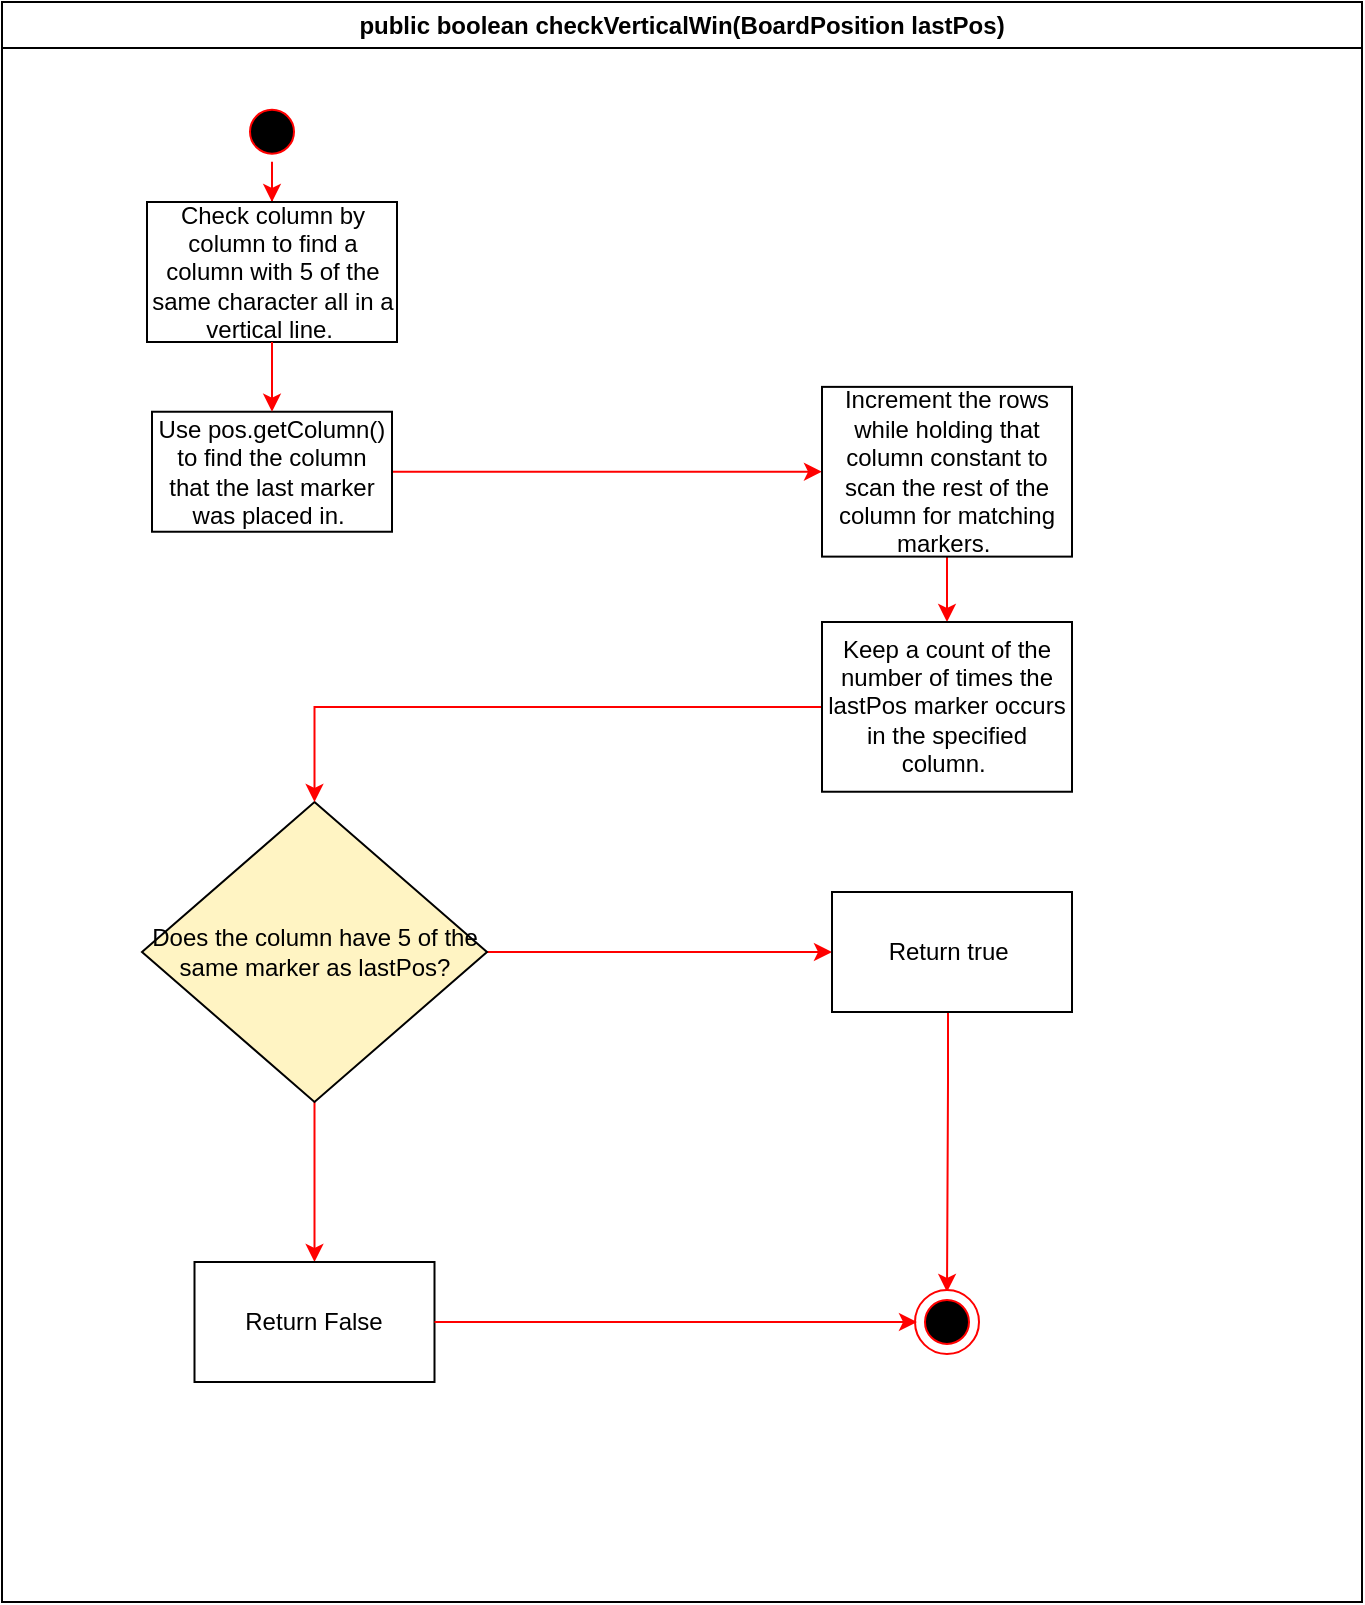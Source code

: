 <mxfile version="13.0.3" type="device"><diagram id="ozGw5vcYMr-OBrM5Ymbl" name="Page-1"><mxGraphModel dx="770" dy="485" grid="1" gridSize="10" guides="1" tooltips="1" connect="1" arrows="1" fold="1" page="1" pageScale="1" pageWidth="850" pageHeight="1100" math="0" shadow="0"><root><mxCell id="0"/><mxCell id="1" parent="0"/><mxCell id="koMWrWs2XzXAcjeeXcFw-1" value="public boolean checkVerticalWin(BoardPosition lastPos)" style="swimlane;whiteSpace=wrap" parent="1" vertex="1"><mxGeometry x="130" y="40" width="680" height="800" as="geometry"><mxRectangle x="530" y="40" width="300" height="23" as="alternateBounds"/></mxGeometry></mxCell><mxCell id="koMWrWs2XzXAcjeeXcFw-15" value="" style="edgeStyle=orthogonalEdgeStyle;rounded=0;orthogonalLoop=1;jettySize=auto;html=1;strokeColor=#FF0000;" parent="koMWrWs2XzXAcjeeXcFw-1" source="koMWrWs2XzXAcjeeXcFw-3" target="koMWrWs2XzXAcjeeXcFw-14" edge="1"><mxGeometry relative="1" as="geometry"/></mxCell><mxCell id="koMWrWs2XzXAcjeeXcFw-3" value="" style="ellipse;shape=startState;fillColor=#000000;strokeColor=#ff0000;" parent="koMWrWs2XzXAcjeeXcFw-1" vertex="1"><mxGeometry x="120" y="49.87" width="30" height="30" as="geometry"/></mxCell><mxCell id="koMWrWs2XzXAcjeeXcFw-29" value="" style="edgeStyle=orthogonalEdgeStyle;rounded=0;orthogonalLoop=1;jettySize=auto;html=1;entryX=0;entryY=0.5;entryDx=0;entryDy=0;strokeColor=#FF0000;" parent="koMWrWs2XzXAcjeeXcFw-1" source="koMWrWs2XzXAcjeeXcFw-6" target="koMWrWs2XzXAcjeeXcFw-31" edge="1"><mxGeometry relative="1" as="geometry"><mxPoint x="301.25" y="605" as="targetPoint"/></mxGeometry></mxCell><mxCell id="koMWrWs2XzXAcjeeXcFw-33" value="" style="edgeStyle=orthogonalEdgeStyle;rounded=0;orthogonalLoop=1;jettySize=auto;html=1;strokeColor=#FF0000;" parent="koMWrWs2XzXAcjeeXcFw-1" source="koMWrWs2XzXAcjeeXcFw-6" edge="1"><mxGeometry relative="1" as="geometry"><mxPoint x="156.25" y="630" as="targetPoint"/></mxGeometry></mxCell><mxCell id="koMWrWs2XzXAcjeeXcFw-6" value="Does the column have 5 of the same marker as lastPos?" style="rhombus;whiteSpace=wrap;html=1;fillColor=#FFF4C3;" parent="koMWrWs2XzXAcjeeXcFw-1" vertex="1"><mxGeometry x="70" y="400" width="172.5" height="150" as="geometry"/></mxCell><mxCell id="koMWrWs2XzXAcjeeXcFw-14" value="Check column by column&amp;nbsp;to find a column&amp;nbsp;with 5 of the same character all in a vertical line.&amp;nbsp;" style="rounded=0;whiteSpace=wrap;html=1;" parent="koMWrWs2XzXAcjeeXcFw-1" vertex="1"><mxGeometry x="72.5" y="100" width="125" height="70" as="geometry"/></mxCell><mxCell id="koMWrWs2XzXAcjeeXcFw-23" value="" style="edgeStyle=orthogonalEdgeStyle;rounded=0;orthogonalLoop=1;jettySize=auto;html=1;strokeColor=#FF0000;" parent="koMWrWs2XzXAcjeeXcFw-1" source="koMWrWs2XzXAcjeeXcFw-20" target="koMWrWs2XzXAcjeeXcFw-22" edge="1"><mxGeometry relative="1" as="geometry"/></mxCell><mxCell id="koMWrWs2XzXAcjeeXcFw-20" value="Use pos.getColumn() to find the column that the last marker was placed in.&amp;nbsp;" style="rounded=0;whiteSpace=wrap;html=1;" parent="koMWrWs2XzXAcjeeXcFw-1" vertex="1"><mxGeometry x="75" y="204.87" width="120" height="60" as="geometry"/></mxCell><mxCell id="koMWrWs2XzXAcjeeXcFw-26" value="" style="edgeStyle=orthogonalEdgeStyle;rounded=0;orthogonalLoop=1;jettySize=auto;html=1;strokeColor=#FF0000;" parent="koMWrWs2XzXAcjeeXcFw-1" source="koMWrWs2XzXAcjeeXcFw-22" target="koMWrWs2XzXAcjeeXcFw-25" edge="1"><mxGeometry relative="1" as="geometry"/></mxCell><mxCell id="koMWrWs2XzXAcjeeXcFw-22" value="Increment the rows while holding that column constant to scan the rest of the column for matching markers.&amp;nbsp;" style="rounded=0;whiteSpace=wrap;html=1;" parent="koMWrWs2XzXAcjeeXcFw-1" vertex="1"><mxGeometry x="410" y="192.44" width="125" height="84.87" as="geometry"/></mxCell><mxCell id="koMWrWs2XzXAcjeeXcFw-27" value="" style="edgeStyle=orthogonalEdgeStyle;rounded=0;orthogonalLoop=1;jettySize=auto;html=1;strokeColor=#FF0000;" parent="koMWrWs2XzXAcjeeXcFw-1" source="koMWrWs2XzXAcjeeXcFw-25" target="koMWrWs2XzXAcjeeXcFw-6" edge="1"><mxGeometry relative="1" as="geometry"/></mxCell><mxCell id="koMWrWs2XzXAcjeeXcFw-25" value="Keep a count of the number of times the lastPos marker occurs in the specified column.&amp;nbsp;" style="rounded=0;whiteSpace=wrap;html=1;" parent="koMWrWs2XzXAcjeeXcFw-1" vertex="1"><mxGeometry x="410" y="310" width="125" height="84.87" as="geometry"/></mxCell><mxCell id="koMWrWs2XzXAcjeeXcFw-21" value="" style="edgeStyle=orthogonalEdgeStyle;rounded=0;orthogonalLoop=1;jettySize=auto;html=1;entryX=0.5;entryY=0;entryDx=0;entryDy=0;strokeColor=#FF0000;" parent="koMWrWs2XzXAcjeeXcFw-1" source="koMWrWs2XzXAcjeeXcFw-14" target="koMWrWs2XzXAcjeeXcFw-20" edge="1"><mxGeometry relative="1" as="geometry"><mxPoint x="235" y="210.0" as="sourcePoint"/><mxPoint x="235" y="580" as="targetPoint"/></mxGeometry></mxCell><mxCell id="koMWrWs2XzXAcjeeXcFw-35" value="" style="edgeStyle=orthogonalEdgeStyle;rounded=0;orthogonalLoop=1;jettySize=auto;html=1;entryX=0.5;entryY=0;entryDx=0;entryDy=0;strokeColor=#FF0000;" parent="koMWrWs2XzXAcjeeXcFw-1" source="koMWrWs2XzXAcjeeXcFw-31" target="koMWrWs2XzXAcjeeXcFw-13" edge="1"><mxGeometry relative="1" as="geometry"><mxPoint x="475" y="585" as="targetPoint"/><Array as="points"><mxPoint x="473" y="540"/><mxPoint x="473" y="540"/></Array></mxGeometry></mxCell><mxCell id="koMWrWs2XzXAcjeeXcFw-31" value="Return true&amp;nbsp;" style="rounded=0;whiteSpace=wrap;html=1;" parent="koMWrWs2XzXAcjeeXcFw-1" vertex="1"><mxGeometry x="415" y="445" width="120" height="60" as="geometry"/></mxCell><mxCell id="koMWrWs2XzXAcjeeXcFw-7" value="Return False" style="rounded=0;whiteSpace=wrap;html=1;" parent="koMWrWs2XzXAcjeeXcFw-1" vertex="1"><mxGeometry x="96.25" y="630" width="120" height="60" as="geometry"/></mxCell><mxCell id="koMWrWs2XzXAcjeeXcFw-11" value="" style="group" parent="koMWrWs2XzXAcjeeXcFw-1" vertex="1" connectable="0"><mxGeometry x="456.5" y="644" width="32" height="32" as="geometry"/></mxCell><mxCell id="koMWrWs2XzXAcjeeXcFw-12" value="" style="ellipse;whiteSpace=wrap;html=1;aspect=fixed;fillColor=#ffffff;strokeColor=#FF0000;" parent="koMWrWs2XzXAcjeeXcFw-11" vertex="1"><mxGeometry width="32" height="32" as="geometry"/></mxCell><mxCell id="koMWrWs2XzXAcjeeXcFw-13" value="" style="ellipse;shape=startState;fillColor=#000000;strokeColor=#ff0000;" parent="koMWrWs2XzXAcjeeXcFw-11" vertex="1"><mxGeometry x="1" y="1" width="30" height="30" as="geometry"/></mxCell><mxCell id="koMWrWs2XzXAcjeeXcFw-10" value="" style="edgeStyle=orthogonalEdgeStyle;rounded=0;orthogonalLoop=1;jettySize=auto;html=1;strokeColor=#FF0000;exitX=1;exitY=0.5;exitDx=0;exitDy=0;" parent="koMWrWs2XzXAcjeeXcFw-1" source="koMWrWs2XzXAcjeeXcFw-7" target="koMWrWs2XzXAcjeeXcFw-13" edge="1"><mxGeometry relative="1" as="geometry"><mxPoint x="655" y="265.12" as="sourcePoint"/></mxGeometry></mxCell></root></mxGraphModel></diagram></mxfile>